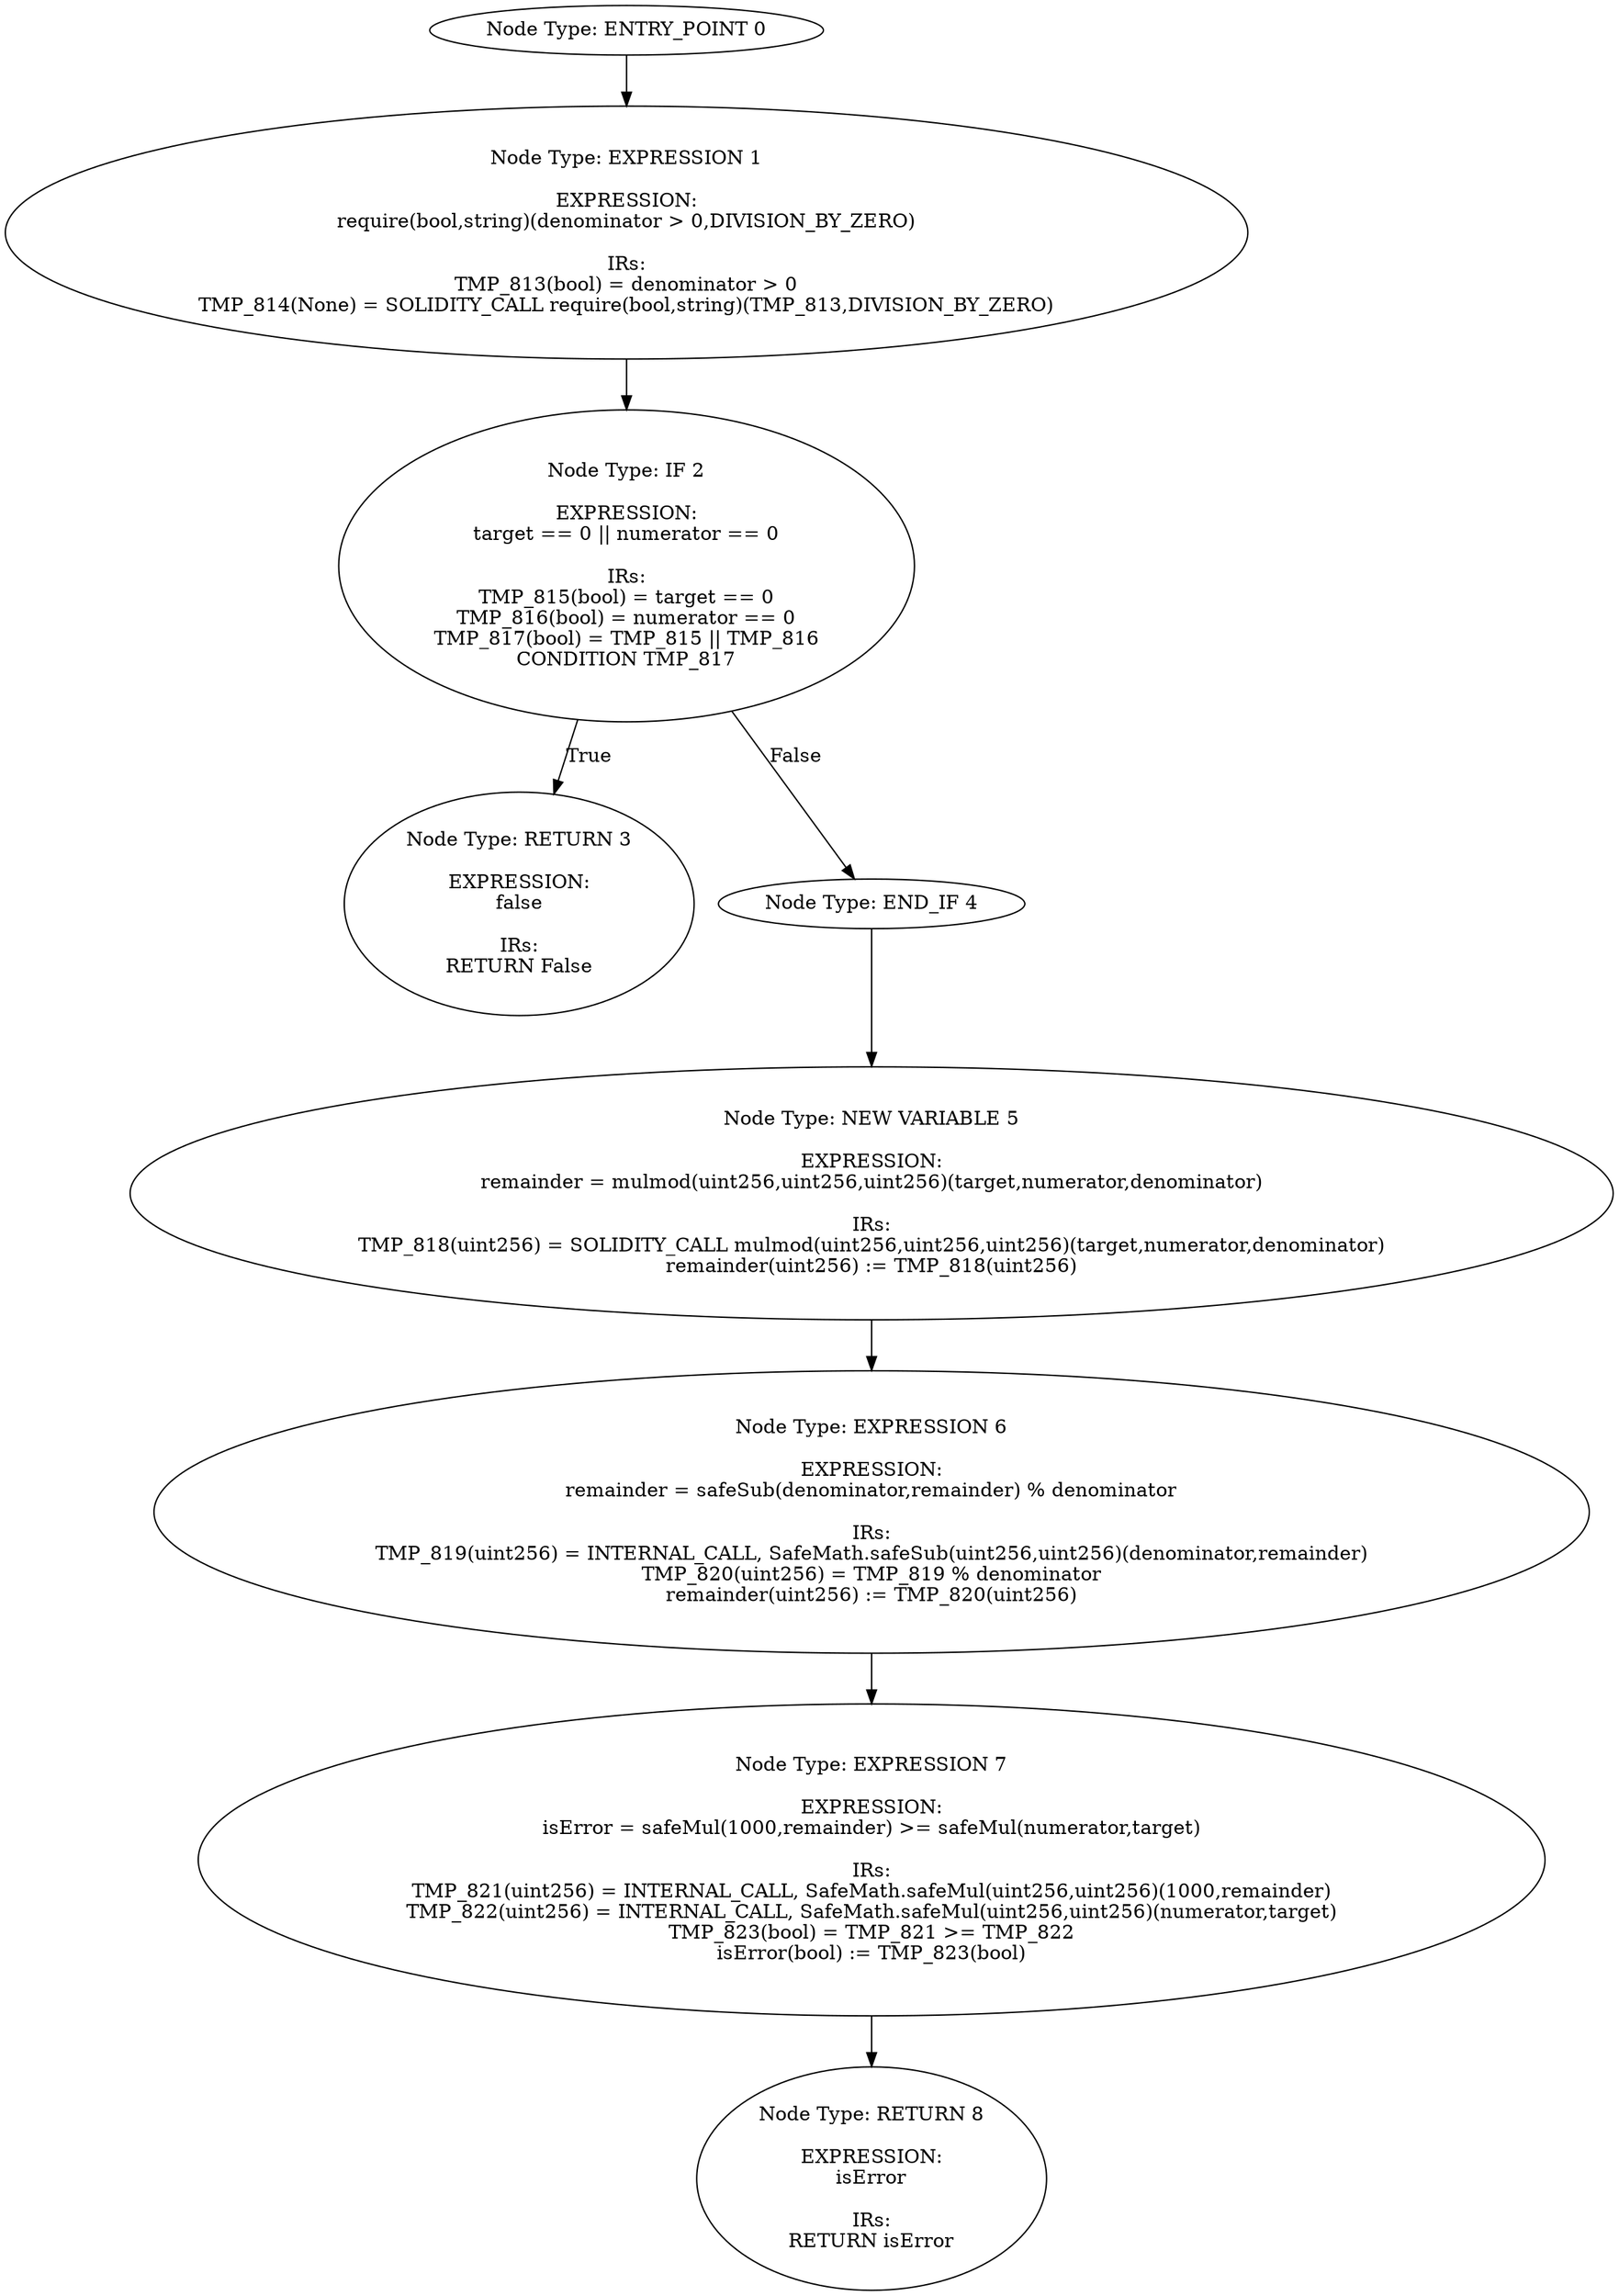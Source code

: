 digraph{
0[label="Node Type: ENTRY_POINT 0
"];
0->1;
1[label="Node Type: EXPRESSION 1

EXPRESSION:
require(bool,string)(denominator > 0,DIVISION_BY_ZERO)

IRs:
TMP_813(bool) = denominator > 0
TMP_814(None) = SOLIDITY_CALL require(bool,string)(TMP_813,DIVISION_BY_ZERO)"];
1->2;
2[label="Node Type: IF 2

EXPRESSION:
target == 0 || numerator == 0

IRs:
TMP_815(bool) = target == 0
TMP_816(bool) = numerator == 0
TMP_817(bool) = TMP_815 || TMP_816
CONDITION TMP_817"];
2->3[label="True"];
2->4[label="False"];
3[label="Node Type: RETURN 3

EXPRESSION:
false

IRs:
RETURN False"];
4[label="Node Type: END_IF 4
"];
4->5;
5[label="Node Type: NEW VARIABLE 5

EXPRESSION:
remainder = mulmod(uint256,uint256,uint256)(target,numerator,denominator)

IRs:
TMP_818(uint256) = SOLIDITY_CALL mulmod(uint256,uint256,uint256)(target,numerator,denominator)
remainder(uint256) := TMP_818(uint256)"];
5->6;
6[label="Node Type: EXPRESSION 6

EXPRESSION:
remainder = safeSub(denominator,remainder) % denominator

IRs:
TMP_819(uint256) = INTERNAL_CALL, SafeMath.safeSub(uint256,uint256)(denominator,remainder)
TMP_820(uint256) = TMP_819 % denominator
remainder(uint256) := TMP_820(uint256)"];
6->7;
7[label="Node Type: EXPRESSION 7

EXPRESSION:
isError = safeMul(1000,remainder) >= safeMul(numerator,target)

IRs:
TMP_821(uint256) = INTERNAL_CALL, SafeMath.safeMul(uint256,uint256)(1000,remainder)
TMP_822(uint256) = INTERNAL_CALL, SafeMath.safeMul(uint256,uint256)(numerator,target)
TMP_823(bool) = TMP_821 >= TMP_822
isError(bool) := TMP_823(bool)"];
7->8;
8[label="Node Type: RETURN 8

EXPRESSION:
isError

IRs:
RETURN isError"];
}
